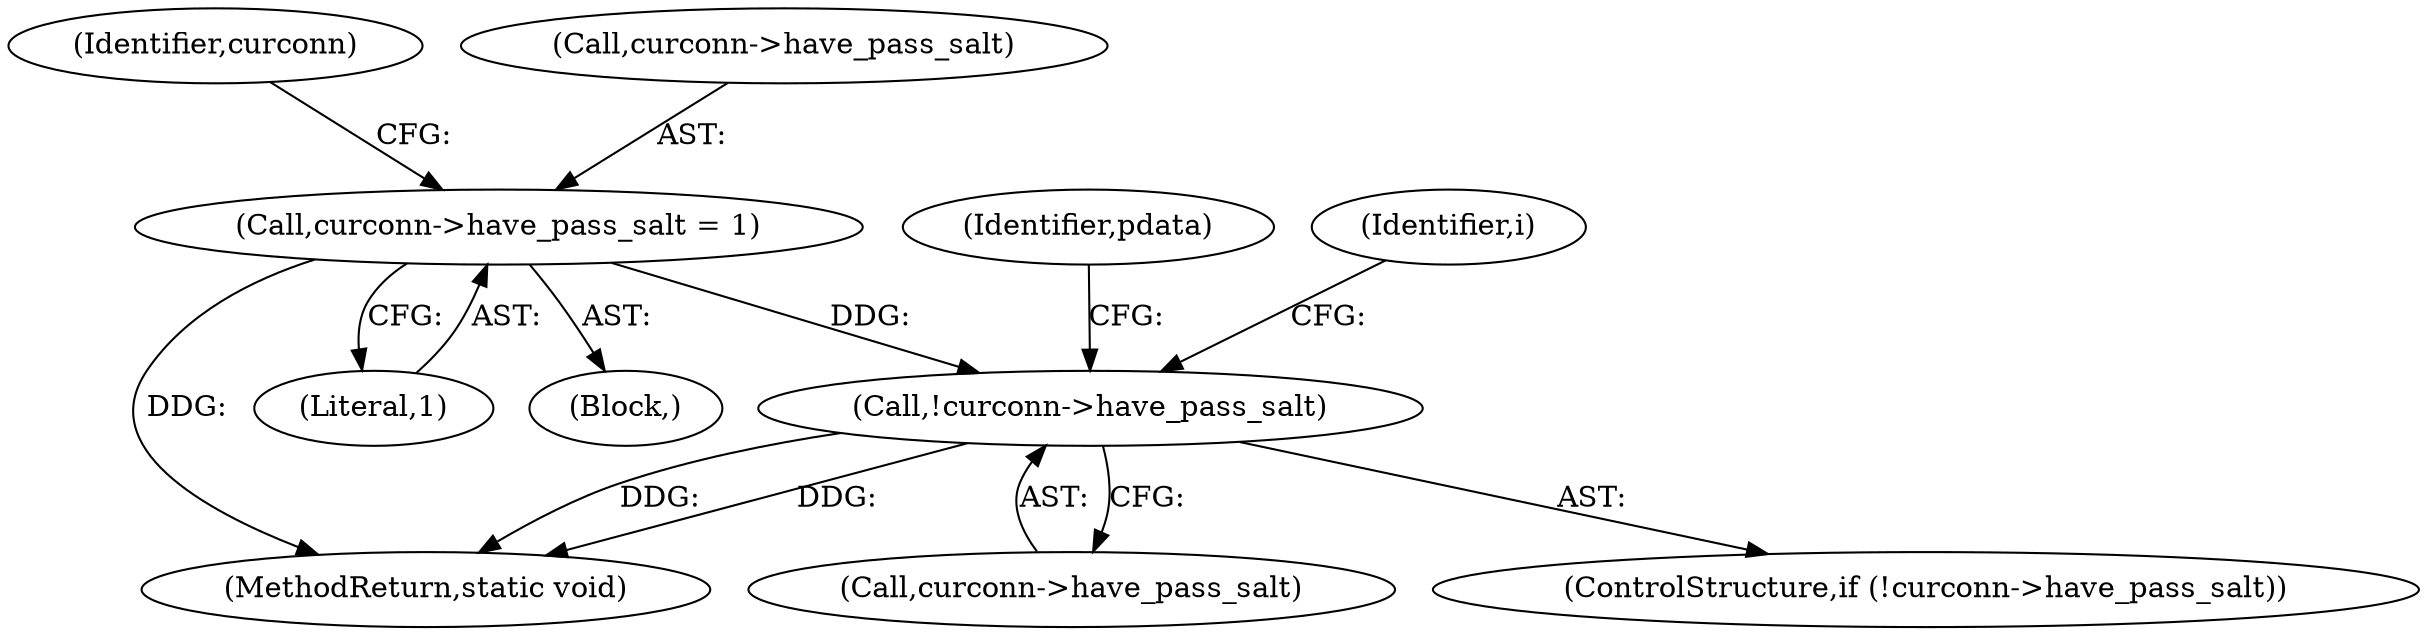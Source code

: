 digraph "0_MAC-Telnet_b69d11727d4f0f8cf719c79e3fb700f55ca03e9a_1@pointer" {
"1000184" [label="(Call,curconn->have_pass_salt = 1)"];
"1000160" [label="(Call,!curconn->have_pass_salt)"];
"1000161" [label="(Call,curconn->have_pass_salt)"];
"1000493" [label="(MethodReturn,static void)"];
"1000191" [label="(Identifier,curconn)"];
"1000159" [label="(ControlStructure,if (!curconn->have_pass_salt))"];
"1000160" [label="(Call,!curconn->have_pass_salt)"];
"1000188" [label="(Literal,1)"];
"1000167" [label="(Identifier,i)"];
"1000200" [label="(Identifier,pdata)"];
"1000184" [label="(Call,curconn->have_pass_salt = 1)"];
"1000185" [label="(Call,curconn->have_pass_salt)"];
"1000164" [label="(Block,)"];
"1000184" -> "1000164"  [label="AST: "];
"1000184" -> "1000188"  [label="CFG: "];
"1000185" -> "1000184"  [label="AST: "];
"1000188" -> "1000184"  [label="AST: "];
"1000191" -> "1000184"  [label="CFG: "];
"1000184" -> "1000493"  [label="DDG: "];
"1000184" -> "1000160"  [label="DDG: "];
"1000160" -> "1000159"  [label="AST: "];
"1000160" -> "1000161"  [label="CFG: "];
"1000161" -> "1000160"  [label="AST: "];
"1000167" -> "1000160"  [label="CFG: "];
"1000200" -> "1000160"  [label="CFG: "];
"1000160" -> "1000493"  [label="DDG: "];
"1000160" -> "1000493"  [label="DDG: "];
}
